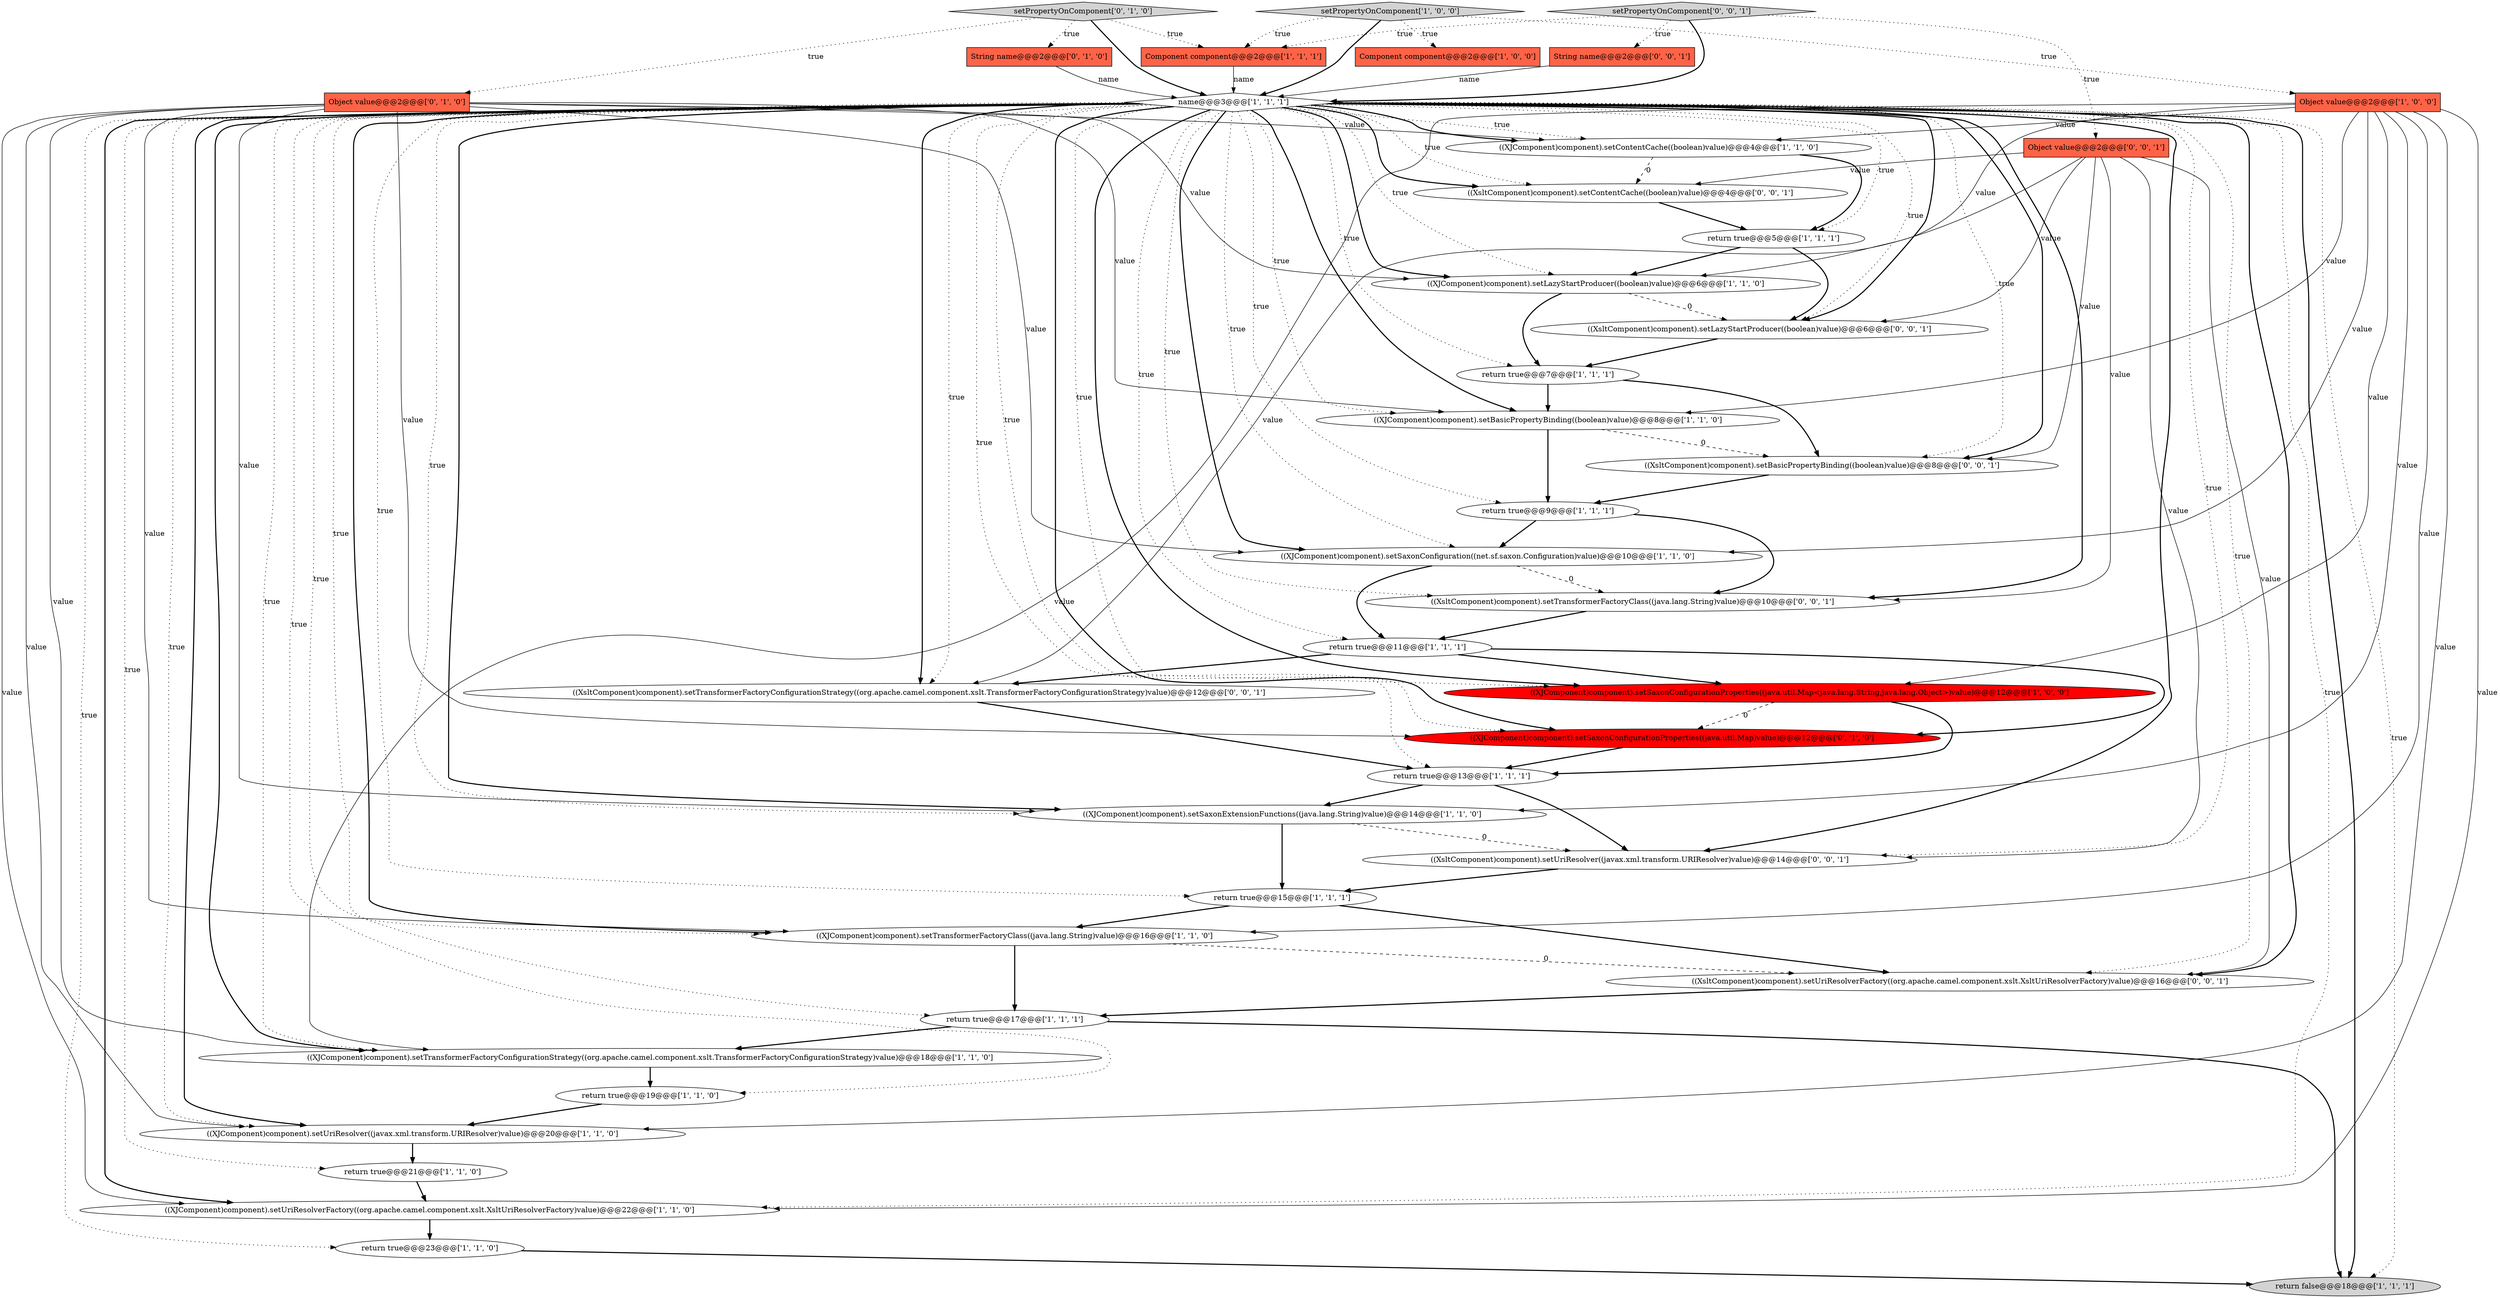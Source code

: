 digraph {
8 [style = filled, label = "return true@@@11@@@['1', '1', '1']", fillcolor = white, shape = ellipse image = "AAA0AAABBB1BBB"];
26 [style = filled, label = "Object value@@@2@@@['0', '1', '0']", fillcolor = tomato, shape = box image = "AAA0AAABBB2BBB"];
39 [style = filled, label = "((XsltComponent)component).setUriResolver((javax.xml.transform.URIResolver)value)@@@14@@@['0', '0', '1']", fillcolor = white, shape = ellipse image = "AAA0AAABBB3BBB"];
36 [style = filled, label = "((XsltComponent)component).setTransformerFactoryClass((java.lang.String)value)@@@10@@@['0', '0', '1']", fillcolor = white, shape = ellipse image = "AAA0AAABBB3BBB"];
24 [style = filled, label = "return true@@@17@@@['1', '1', '1']", fillcolor = white, shape = ellipse image = "AAA0AAABBB1BBB"];
11 [style = filled, label = "return true@@@9@@@['1', '1', '1']", fillcolor = white, shape = ellipse image = "AAA0AAABBB1BBB"];
12 [style = filled, label = "return true@@@23@@@['1', '1', '0']", fillcolor = white, shape = ellipse image = "AAA0AAABBB1BBB"];
16 [style = filled, label = "((XJComponent)component).setLazyStartProducer((boolean)value)@@@6@@@['1', '1', '0']", fillcolor = white, shape = ellipse image = "AAA0AAABBB1BBB"];
30 [style = filled, label = "((XsltComponent)component).setUriResolverFactory((org.apache.camel.component.xslt.XsltUriResolverFactory)value)@@@16@@@['0', '0', '1']", fillcolor = white, shape = ellipse image = "AAA0AAABBB3BBB"];
13 [style = filled, label = "((XJComponent)component).setTransformerFactoryClass((java.lang.String)value)@@@16@@@['1', '1', '0']", fillcolor = white, shape = ellipse image = "AAA0AAABBB1BBB"];
14 [style = filled, label = "return true@@@19@@@['1', '1', '0']", fillcolor = white, shape = ellipse image = "AAA0AAABBB1BBB"];
10 [style = filled, label = "((XJComponent)component).setTransformerFactoryConfigurationStrategy((org.apache.camel.component.xslt.TransformerFactoryConfigurationStrategy)value)@@@18@@@['1', '1', '0']", fillcolor = white, shape = ellipse image = "AAA0AAABBB1BBB"];
28 [style = filled, label = "String name@@@2@@@['0', '1', '0']", fillcolor = tomato, shape = box image = "AAA0AAABBB2BBB"];
31 [style = filled, label = "String name@@@2@@@['0', '0', '1']", fillcolor = tomato, shape = box image = "AAA0AAABBB3BBB"];
3 [style = filled, label = "return false@@@18@@@['1', '1', '1']", fillcolor = lightgray, shape = ellipse image = "AAA0AAABBB1BBB"];
15 [style = filled, label = "Object value@@@2@@@['1', '0', '0']", fillcolor = tomato, shape = box image = "AAA0AAABBB1BBB"];
27 [style = filled, label = "((XJComponent)component).setSaxonConfigurationProperties((java.util.Map)value)@@@12@@@['0', '1', '0']", fillcolor = red, shape = ellipse image = "AAA1AAABBB2BBB"];
18 [style = filled, label = "setPropertyOnComponent['1', '0', '0']", fillcolor = lightgray, shape = diamond image = "AAA0AAABBB1BBB"];
20 [style = filled, label = "name@@@3@@@['1', '1', '1']", fillcolor = white, shape = diamond image = "AAA0AAABBB1BBB"];
22 [style = filled, label = "((XJComponent)component).setBasicPropertyBinding((boolean)value)@@@8@@@['1', '1', '0']", fillcolor = white, shape = ellipse image = "AAA0AAABBB1BBB"];
7 [style = filled, label = "((XJComponent)component).setSaxonConfiguration((net.sf.saxon.Configuration)value)@@@10@@@['1', '1', '0']", fillcolor = white, shape = ellipse image = "AAA0AAABBB1BBB"];
1 [style = filled, label = "return true@@@15@@@['1', '1', '1']", fillcolor = white, shape = ellipse image = "AAA0AAABBB1BBB"];
29 [style = filled, label = "setPropertyOnComponent['0', '1', '0']", fillcolor = lightgray, shape = diamond image = "AAA0AAABBB2BBB"];
37 [style = filled, label = "((XsltComponent)component).setContentCache((boolean)value)@@@4@@@['0', '0', '1']", fillcolor = white, shape = ellipse image = "AAA0AAABBB3BBB"];
23 [style = filled, label = "return true@@@13@@@['1', '1', '1']", fillcolor = white, shape = ellipse image = "AAA0AAABBB1BBB"];
0 [style = filled, label = "return true@@@5@@@['1', '1', '1']", fillcolor = white, shape = ellipse image = "AAA0AAABBB1BBB"];
38 [style = filled, label = "((XsltComponent)component).setBasicPropertyBinding((boolean)value)@@@8@@@['0', '0', '1']", fillcolor = white, shape = ellipse image = "AAA0AAABBB3BBB"];
9 [style = filled, label = "return true@@@21@@@['1', '1', '0']", fillcolor = white, shape = ellipse image = "AAA0AAABBB1BBB"];
17 [style = filled, label = "((XJComponent)component).setUriResolver((javax.xml.transform.URIResolver)value)@@@20@@@['1', '1', '0']", fillcolor = white, shape = ellipse image = "AAA0AAABBB1BBB"];
35 [style = filled, label = "((XsltComponent)component).setTransformerFactoryConfigurationStrategy((org.apache.camel.component.xslt.TransformerFactoryConfigurationStrategy)value)@@@12@@@['0', '0', '1']", fillcolor = white, shape = ellipse image = "AAA0AAABBB3BBB"];
5 [style = filled, label = "((XJComponent)component).setSaxonConfigurationProperties((java.util.Map<java.lang.String,java.lang.Object>)value)@@@12@@@['1', '0', '0']", fillcolor = red, shape = ellipse image = "AAA1AAABBB1BBB"];
4 [style = filled, label = "return true@@@7@@@['1', '1', '1']", fillcolor = white, shape = ellipse image = "AAA0AAABBB1BBB"];
2 [style = filled, label = "((XJComponent)component).setSaxonExtensionFunctions((java.lang.String)value)@@@14@@@['1', '1', '0']", fillcolor = white, shape = ellipse image = "AAA0AAABBB1BBB"];
19 [style = filled, label = "Component component@@@2@@@['1', '1', '1']", fillcolor = tomato, shape = box image = "AAA0AAABBB1BBB"];
21 [style = filled, label = "((XJComponent)component).setContentCache((boolean)value)@@@4@@@['1', '1', '0']", fillcolor = white, shape = ellipse image = "AAA0AAABBB1BBB"];
6 [style = filled, label = "Component component@@@2@@@['1', '0', '0']", fillcolor = tomato, shape = box image = "AAA0AAABBB1BBB"];
25 [style = filled, label = "((XJComponent)component).setUriResolverFactory((org.apache.camel.component.xslt.XsltUriResolverFactory)value)@@@22@@@['1', '1', '0']", fillcolor = white, shape = ellipse image = "AAA0AAABBB1BBB"];
32 [style = filled, label = "setPropertyOnComponent['0', '0', '1']", fillcolor = lightgray, shape = diamond image = "AAA0AAABBB3BBB"];
33 [style = filled, label = "Object value@@@2@@@['0', '0', '1']", fillcolor = tomato, shape = box image = "AAA0AAABBB3BBB"];
34 [style = filled, label = "((XsltComponent)component).setLazyStartProducer((boolean)value)@@@6@@@['0', '0', '1']", fillcolor = white, shape = ellipse image = "AAA0AAABBB3BBB"];
15->10 [style = solid, label="value"];
37->0 [style = bold, label=""];
20->11 [style = dotted, label="true"];
26->17 [style = solid, label="value"];
26->16 [style = solid, label="value"];
20->0 [style = dotted, label="true"];
17->9 [style = bold, label=""];
28->20 [style = solid, label="name"];
18->15 [style = dotted, label="true"];
26->27 [style = solid, label="value"];
20->27 [style = dotted, label="true"];
20->36 [style = dotted, label="true"];
14->17 [style = bold, label=""];
21->37 [style = dashed, label="0"];
15->22 [style = solid, label="value"];
7->8 [style = bold, label=""];
29->26 [style = dotted, label="true"];
1->30 [style = bold, label=""];
1->13 [style = bold, label=""];
11->36 [style = bold, label=""];
15->13 [style = solid, label="value"];
20->27 [style = bold, label=""];
31->20 [style = solid, label="name"];
35->23 [style = bold, label=""];
33->37 [style = solid, label="value"];
20->16 [style = bold, label=""];
20->30 [style = dotted, label="true"];
26->25 [style = solid, label="value"];
20->37 [style = bold, label=""];
22->38 [style = dashed, label="0"];
26->10 [style = solid, label="value"];
20->13 [style = dotted, label="true"];
8->27 [style = bold, label=""];
20->34 [style = dotted, label="true"];
32->20 [style = bold, label=""];
24->10 [style = bold, label=""];
4->38 [style = bold, label=""];
21->0 [style = bold, label=""];
5->23 [style = bold, label=""];
20->24 [style = dotted, label="true"];
10->14 [style = bold, label=""];
38->11 [style = bold, label=""];
20->34 [style = bold, label=""];
20->3 [style = bold, label=""];
20->38 [style = bold, label=""];
33->35 [style = solid, label="value"];
20->25 [style = bold, label=""];
18->6 [style = dotted, label="true"];
20->5 [style = dotted, label="true"];
16->34 [style = dashed, label="0"];
0->34 [style = bold, label=""];
18->20 [style = bold, label=""];
29->20 [style = bold, label=""];
5->27 [style = dashed, label="0"];
33->36 [style = solid, label="value"];
20->10 [style = dotted, label="true"];
2->39 [style = dashed, label="0"];
20->39 [style = bold, label=""];
20->3 [style = dotted, label="true"];
26->21 [style = solid, label="value"];
20->22 [style = dotted, label="true"];
20->7 [style = bold, label=""];
4->22 [style = bold, label=""];
22->11 [style = bold, label=""];
24->3 [style = bold, label=""];
32->31 [style = dotted, label="true"];
29->19 [style = dotted, label="true"];
20->38 [style = dotted, label="true"];
15->2 [style = solid, label="value"];
20->35 [style = dotted, label="true"];
0->16 [style = bold, label=""];
30->24 [style = bold, label=""];
20->25 [style = dotted, label="true"];
20->13 [style = bold, label=""];
13->24 [style = bold, label=""];
20->9 [style = dotted, label="true"];
20->17 [style = dotted, label="true"];
2->1 [style = bold, label=""];
18->19 [style = dotted, label="true"];
20->14 [style = dotted, label="true"];
15->5 [style = solid, label="value"];
33->38 [style = solid, label="value"];
15->16 [style = solid, label="value"];
20->7 [style = dotted, label="true"];
20->39 [style = dotted, label="true"];
8->35 [style = bold, label=""];
32->33 [style = dotted, label="true"];
15->17 [style = solid, label="value"];
26->13 [style = solid, label="value"];
20->37 [style = dotted, label="true"];
20->1 [style = dotted, label="true"];
29->28 [style = dotted, label="true"];
33->34 [style = solid, label="value"];
20->4 [style = dotted, label="true"];
20->23 [style = dotted, label="true"];
26->2 [style = solid, label="value"];
23->39 [style = bold, label=""];
36->8 [style = bold, label=""];
15->7 [style = solid, label="value"];
39->1 [style = bold, label=""];
12->3 [style = bold, label=""];
23->2 [style = bold, label=""];
16->4 [style = bold, label=""];
20->36 [style = bold, label=""];
20->17 [style = bold, label=""];
26->22 [style = solid, label="value"];
20->8 [style = dotted, label="true"];
33->39 [style = solid, label="value"];
20->21 [style = dotted, label="true"];
26->7 [style = solid, label="value"];
15->25 [style = solid, label="value"];
15->21 [style = solid, label="value"];
20->22 [style = bold, label=""];
20->5 [style = bold, label=""];
20->21 [style = bold, label=""];
20->2 [style = bold, label=""];
20->10 [style = bold, label=""];
8->5 [style = bold, label=""];
25->12 [style = bold, label=""];
9->25 [style = bold, label=""];
33->30 [style = solid, label="value"];
34->4 [style = bold, label=""];
20->2 [style = dotted, label="true"];
27->23 [style = bold, label=""];
20->12 [style = dotted, label="true"];
19->20 [style = solid, label="name"];
20->35 [style = bold, label=""];
20->30 [style = bold, label=""];
13->30 [style = dashed, label="0"];
7->36 [style = dashed, label="0"];
11->7 [style = bold, label=""];
32->19 [style = dotted, label="true"];
20->16 [style = dotted, label="true"];
}
